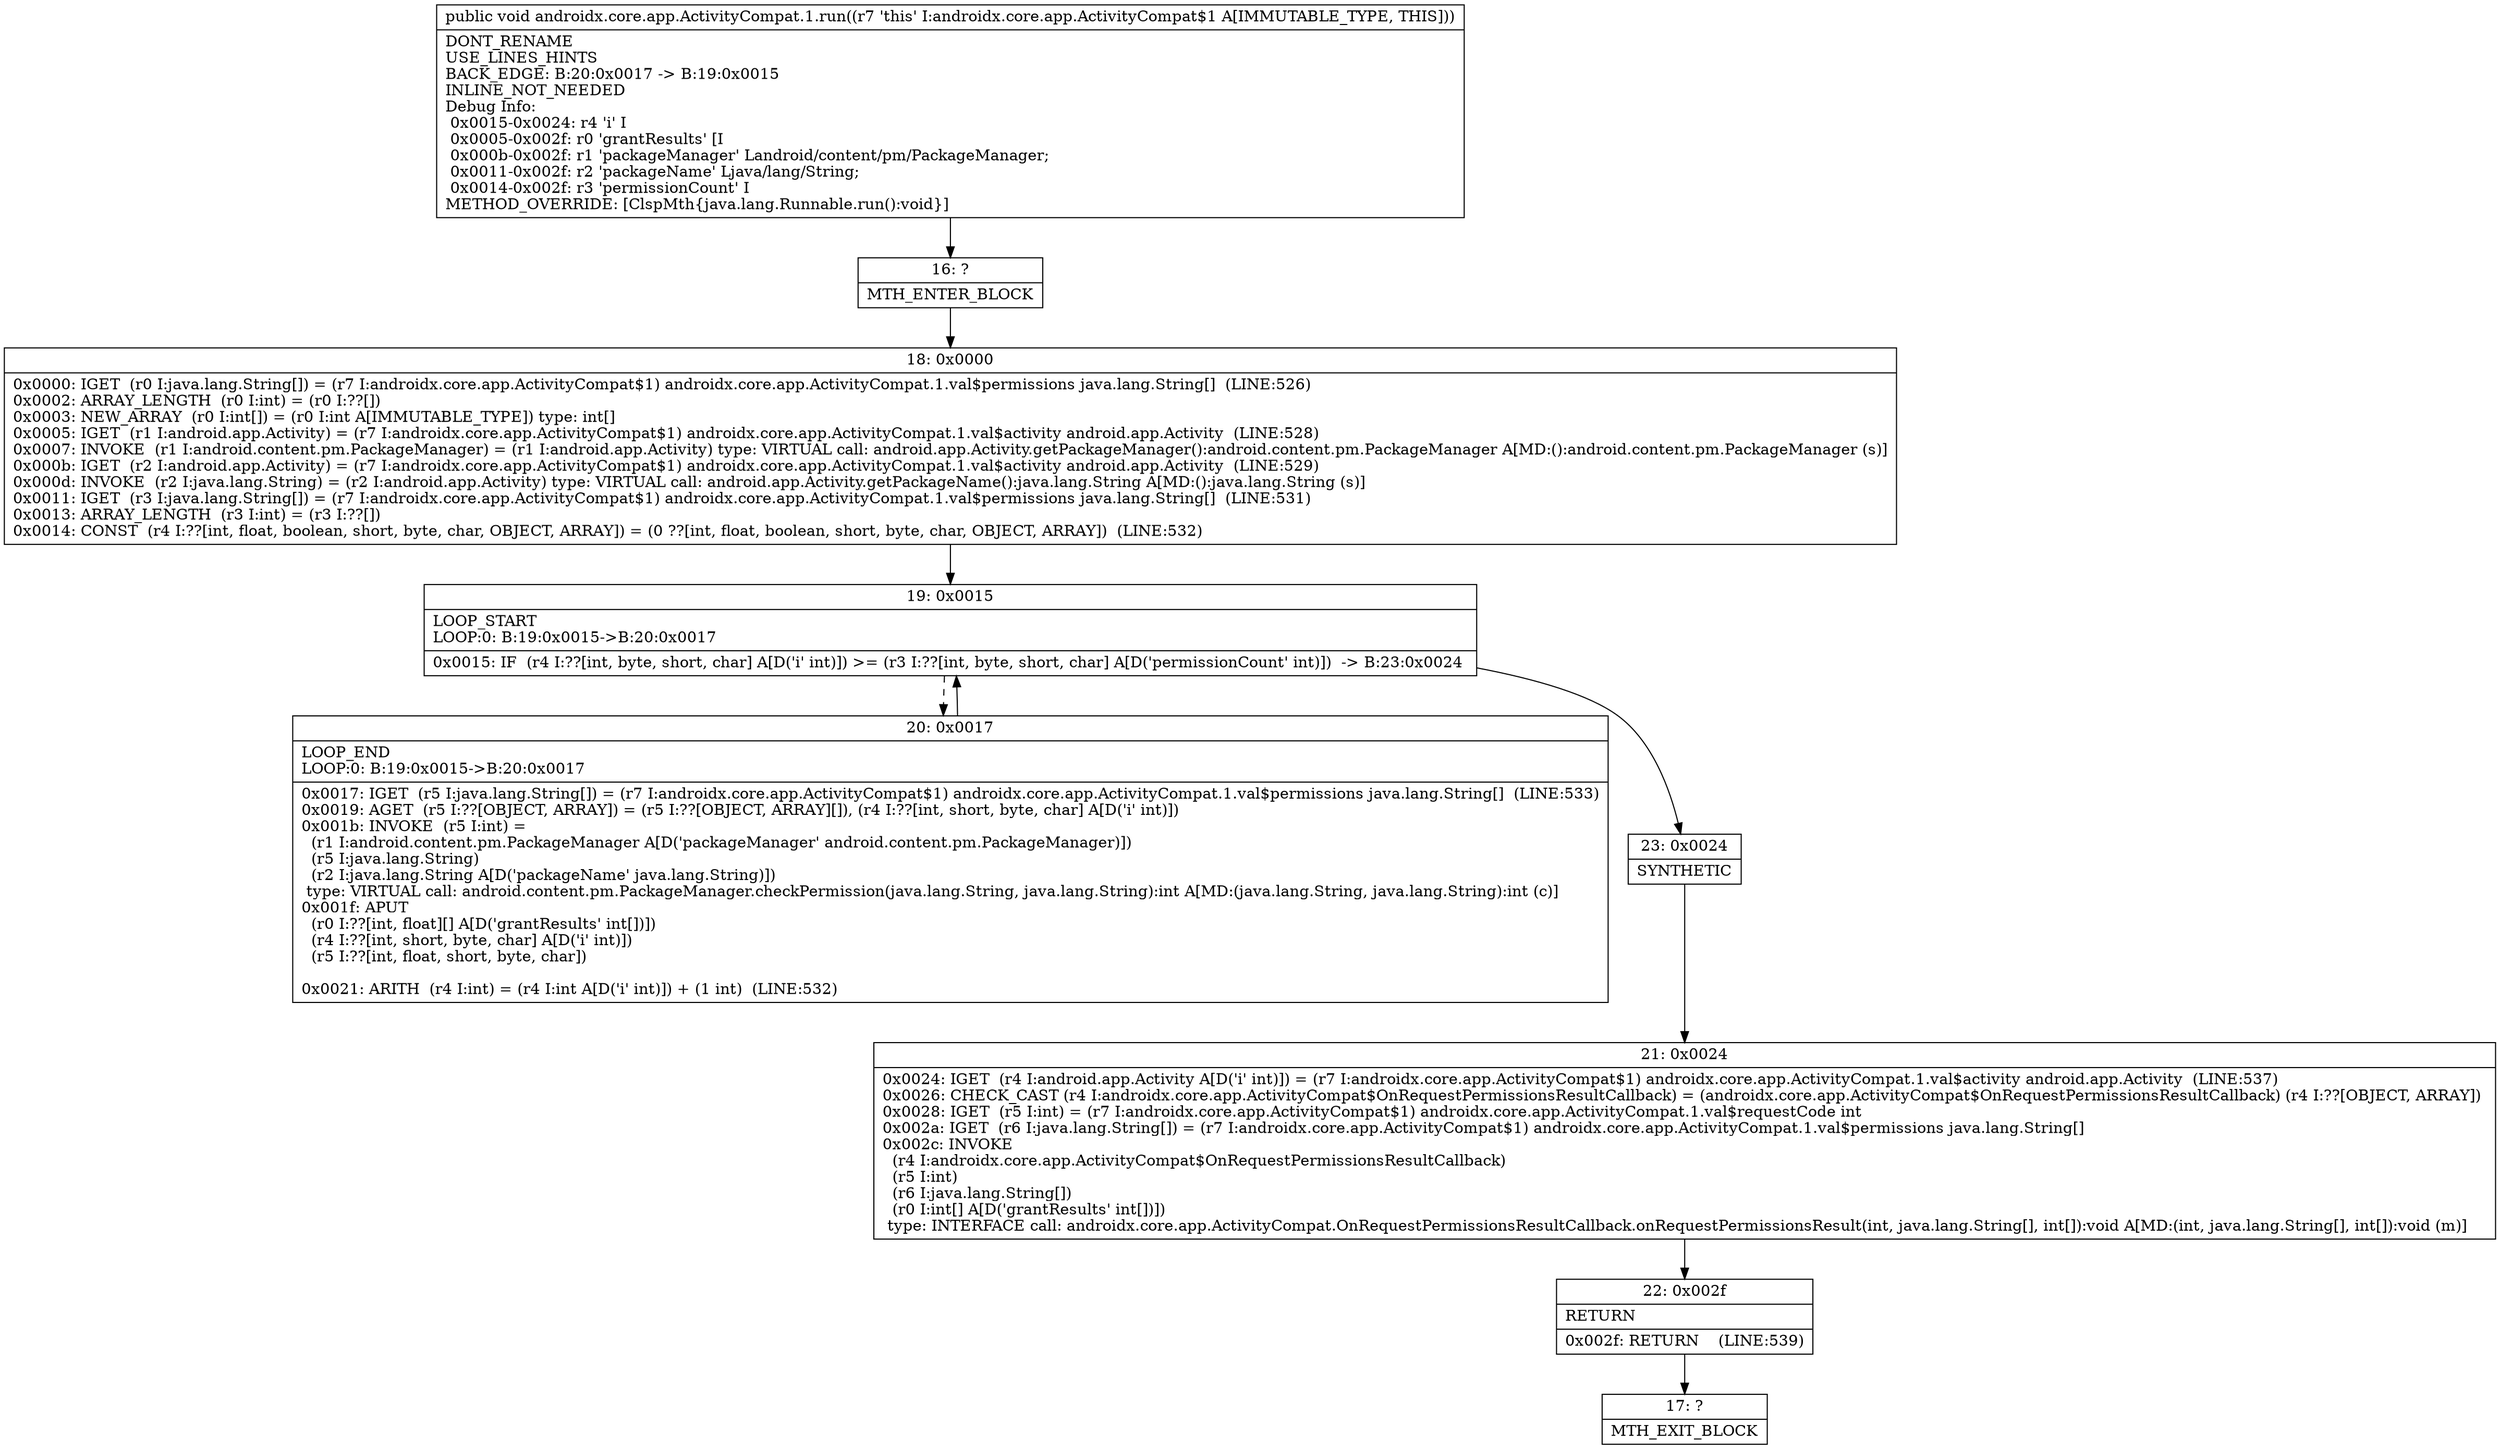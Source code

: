 digraph "CFG forandroidx.core.app.ActivityCompat.1.run()V" {
Node_16 [shape=record,label="{16\:\ ?|MTH_ENTER_BLOCK\l}"];
Node_18 [shape=record,label="{18\:\ 0x0000|0x0000: IGET  (r0 I:java.lang.String[]) = (r7 I:androidx.core.app.ActivityCompat$1) androidx.core.app.ActivityCompat.1.val$permissions java.lang.String[]  (LINE:526)\l0x0002: ARRAY_LENGTH  (r0 I:int) = (r0 I:??[]) \l0x0003: NEW_ARRAY  (r0 I:int[]) = (r0 I:int A[IMMUTABLE_TYPE]) type: int[] \l0x0005: IGET  (r1 I:android.app.Activity) = (r7 I:androidx.core.app.ActivityCompat$1) androidx.core.app.ActivityCompat.1.val$activity android.app.Activity  (LINE:528)\l0x0007: INVOKE  (r1 I:android.content.pm.PackageManager) = (r1 I:android.app.Activity) type: VIRTUAL call: android.app.Activity.getPackageManager():android.content.pm.PackageManager A[MD:():android.content.pm.PackageManager (s)]\l0x000b: IGET  (r2 I:android.app.Activity) = (r7 I:androidx.core.app.ActivityCompat$1) androidx.core.app.ActivityCompat.1.val$activity android.app.Activity  (LINE:529)\l0x000d: INVOKE  (r2 I:java.lang.String) = (r2 I:android.app.Activity) type: VIRTUAL call: android.app.Activity.getPackageName():java.lang.String A[MD:():java.lang.String (s)]\l0x0011: IGET  (r3 I:java.lang.String[]) = (r7 I:androidx.core.app.ActivityCompat$1) androidx.core.app.ActivityCompat.1.val$permissions java.lang.String[]  (LINE:531)\l0x0013: ARRAY_LENGTH  (r3 I:int) = (r3 I:??[]) \l0x0014: CONST  (r4 I:??[int, float, boolean, short, byte, char, OBJECT, ARRAY]) = (0 ??[int, float, boolean, short, byte, char, OBJECT, ARRAY])  (LINE:532)\l}"];
Node_19 [shape=record,label="{19\:\ 0x0015|LOOP_START\lLOOP:0: B:19:0x0015\-\>B:20:0x0017\l|0x0015: IF  (r4 I:??[int, byte, short, char] A[D('i' int)]) \>= (r3 I:??[int, byte, short, char] A[D('permissionCount' int)])  \-\> B:23:0x0024 \l}"];
Node_20 [shape=record,label="{20\:\ 0x0017|LOOP_END\lLOOP:0: B:19:0x0015\-\>B:20:0x0017\l|0x0017: IGET  (r5 I:java.lang.String[]) = (r7 I:androidx.core.app.ActivityCompat$1) androidx.core.app.ActivityCompat.1.val$permissions java.lang.String[]  (LINE:533)\l0x0019: AGET  (r5 I:??[OBJECT, ARRAY]) = (r5 I:??[OBJECT, ARRAY][]), (r4 I:??[int, short, byte, char] A[D('i' int)]) \l0x001b: INVOKE  (r5 I:int) = \l  (r1 I:android.content.pm.PackageManager A[D('packageManager' android.content.pm.PackageManager)])\l  (r5 I:java.lang.String)\l  (r2 I:java.lang.String A[D('packageName' java.lang.String)])\l type: VIRTUAL call: android.content.pm.PackageManager.checkPermission(java.lang.String, java.lang.String):int A[MD:(java.lang.String, java.lang.String):int (c)]\l0x001f: APUT  \l  (r0 I:??[int, float][] A[D('grantResults' int[])])\l  (r4 I:??[int, short, byte, char] A[D('i' int)])\l  (r5 I:??[int, float, short, byte, char])\l \l0x0021: ARITH  (r4 I:int) = (r4 I:int A[D('i' int)]) + (1 int)  (LINE:532)\l}"];
Node_23 [shape=record,label="{23\:\ 0x0024|SYNTHETIC\l}"];
Node_21 [shape=record,label="{21\:\ 0x0024|0x0024: IGET  (r4 I:android.app.Activity A[D('i' int)]) = (r7 I:androidx.core.app.ActivityCompat$1) androidx.core.app.ActivityCompat.1.val$activity android.app.Activity  (LINE:537)\l0x0026: CHECK_CAST (r4 I:androidx.core.app.ActivityCompat$OnRequestPermissionsResultCallback) = (androidx.core.app.ActivityCompat$OnRequestPermissionsResultCallback) (r4 I:??[OBJECT, ARRAY]) \l0x0028: IGET  (r5 I:int) = (r7 I:androidx.core.app.ActivityCompat$1) androidx.core.app.ActivityCompat.1.val$requestCode int \l0x002a: IGET  (r6 I:java.lang.String[]) = (r7 I:androidx.core.app.ActivityCompat$1) androidx.core.app.ActivityCompat.1.val$permissions java.lang.String[] \l0x002c: INVOKE  \l  (r4 I:androidx.core.app.ActivityCompat$OnRequestPermissionsResultCallback)\l  (r5 I:int)\l  (r6 I:java.lang.String[])\l  (r0 I:int[] A[D('grantResults' int[])])\l type: INTERFACE call: androidx.core.app.ActivityCompat.OnRequestPermissionsResultCallback.onRequestPermissionsResult(int, java.lang.String[], int[]):void A[MD:(int, java.lang.String[], int[]):void (m)]\l}"];
Node_22 [shape=record,label="{22\:\ 0x002f|RETURN\l|0x002f: RETURN    (LINE:539)\l}"];
Node_17 [shape=record,label="{17\:\ ?|MTH_EXIT_BLOCK\l}"];
MethodNode[shape=record,label="{public void androidx.core.app.ActivityCompat.1.run((r7 'this' I:androidx.core.app.ActivityCompat$1 A[IMMUTABLE_TYPE, THIS]))  | DONT_RENAME\lUSE_LINES_HINTS\lBACK_EDGE: B:20:0x0017 \-\> B:19:0x0015\lINLINE_NOT_NEEDED\lDebug Info:\l  0x0015\-0x0024: r4 'i' I\l  0x0005\-0x002f: r0 'grantResults' [I\l  0x000b\-0x002f: r1 'packageManager' Landroid\/content\/pm\/PackageManager;\l  0x0011\-0x002f: r2 'packageName' Ljava\/lang\/String;\l  0x0014\-0x002f: r3 'permissionCount' I\lMETHOD_OVERRIDE: [ClspMth\{java.lang.Runnable.run():void\}]\l}"];
MethodNode -> Node_16;Node_16 -> Node_18;
Node_18 -> Node_19;
Node_19 -> Node_20[style=dashed];
Node_19 -> Node_23;
Node_20 -> Node_19;
Node_23 -> Node_21;
Node_21 -> Node_22;
Node_22 -> Node_17;
}

